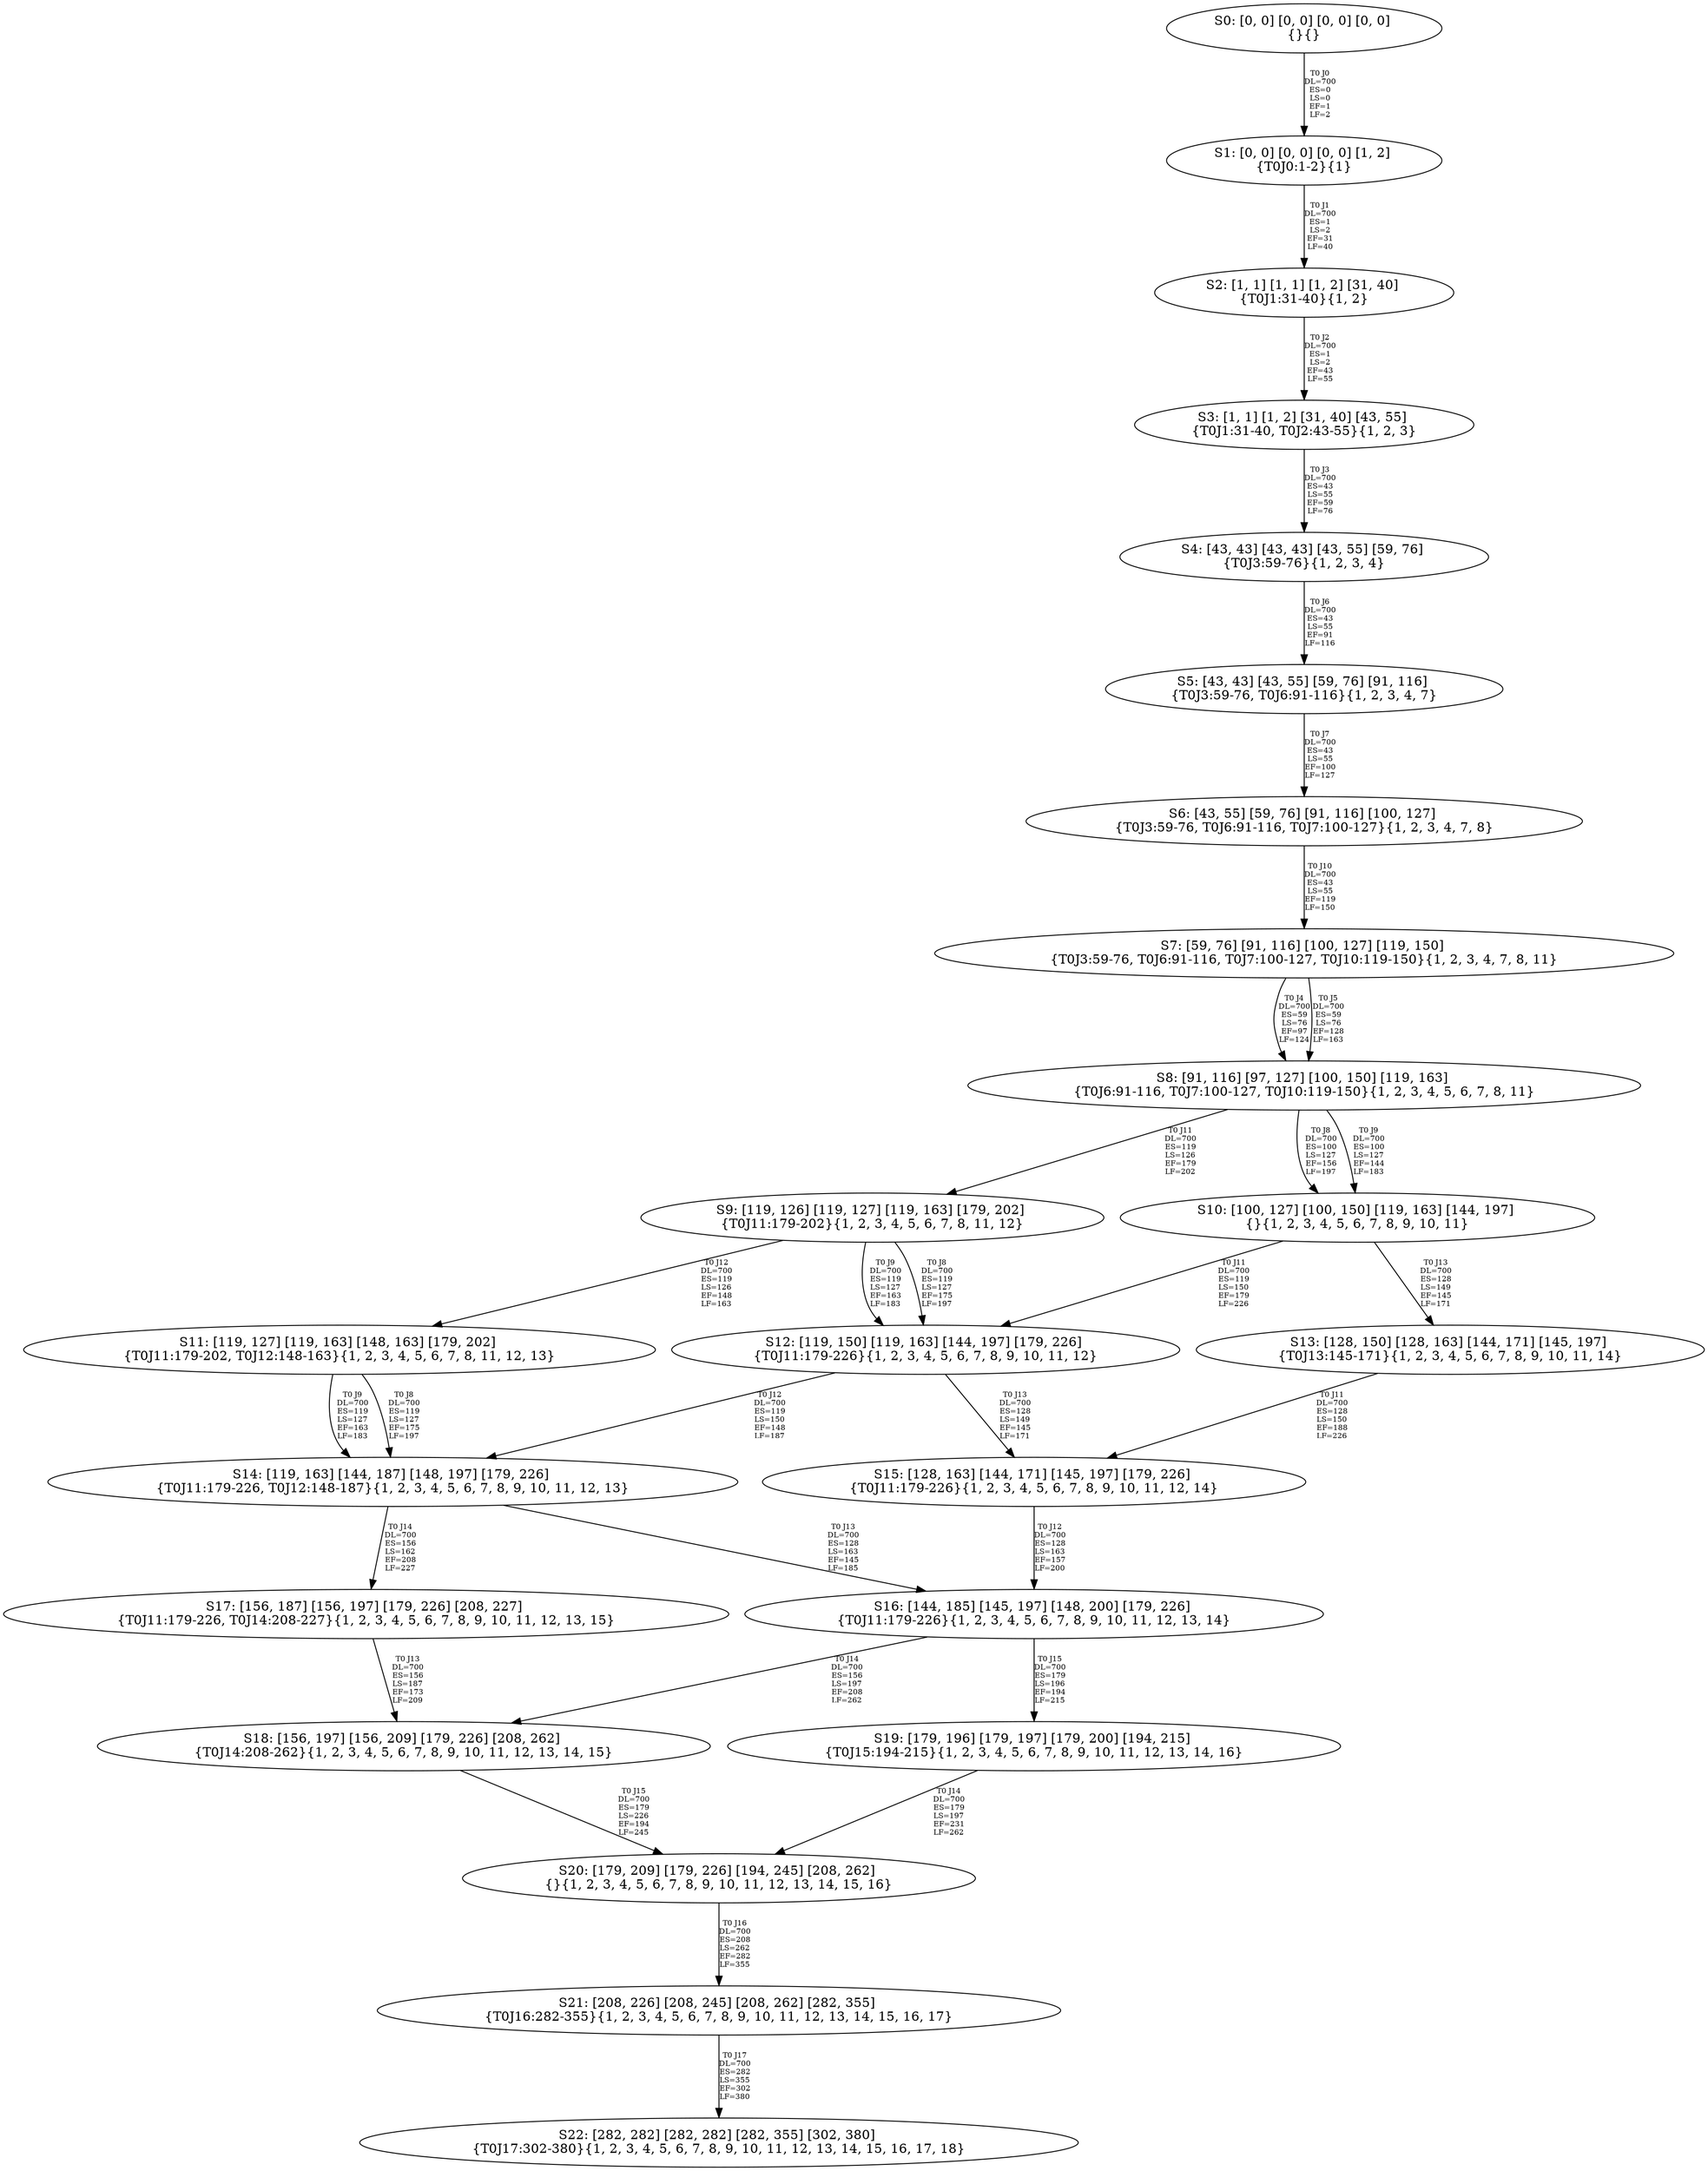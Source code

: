 digraph {
	S0[label="S0: [0, 0] [0, 0] [0, 0] [0, 0] \n{}{}"];
	S1[label="S1: [0, 0] [0, 0] [0, 0] [1, 2] \n{T0J0:1-2}{1}"];
	S2[label="S2: [1, 1] [1, 1] [1, 2] [31, 40] \n{T0J1:31-40}{1, 2}"];
	S3[label="S3: [1, 1] [1, 2] [31, 40] [43, 55] \n{T0J1:31-40, T0J2:43-55}{1, 2, 3}"];
	S4[label="S4: [43, 43] [43, 43] [43, 55] [59, 76] \n{T0J3:59-76}{1, 2, 3, 4}"];
	S5[label="S5: [43, 43] [43, 55] [59, 76] [91, 116] \n{T0J3:59-76, T0J6:91-116}{1, 2, 3, 4, 7}"];
	S6[label="S6: [43, 55] [59, 76] [91, 116] [100, 127] \n{T0J3:59-76, T0J6:91-116, T0J7:100-127}{1, 2, 3, 4, 7, 8}"];
	S7[label="S7: [59, 76] [91, 116] [100, 127] [119, 150] \n{T0J3:59-76, T0J6:91-116, T0J7:100-127, T0J10:119-150}{1, 2, 3, 4, 7, 8, 11}"];
	S8[label="S8: [91, 116] [97, 127] [100, 150] [119, 163] \n{T0J6:91-116, T0J7:100-127, T0J10:119-150}{1, 2, 3, 4, 5, 6, 7, 8, 11}"];
	S9[label="S9: [119, 126] [119, 127] [119, 163] [179, 202] \n{T0J11:179-202}{1, 2, 3, 4, 5, 6, 7, 8, 11, 12}"];
	S10[label="S10: [100, 127] [100, 150] [119, 163] [144, 197] \n{}{1, 2, 3, 4, 5, 6, 7, 8, 9, 10, 11}"];
	S11[label="S11: [119, 127] [119, 163] [148, 163] [179, 202] \n{T0J11:179-202, T0J12:148-163}{1, 2, 3, 4, 5, 6, 7, 8, 11, 12, 13}"];
	S12[label="S12: [119, 150] [119, 163] [144, 197] [179, 226] \n{T0J11:179-226}{1, 2, 3, 4, 5, 6, 7, 8, 9, 10, 11, 12}"];
	S13[label="S13: [128, 150] [128, 163] [144, 171] [145, 197] \n{T0J13:145-171}{1, 2, 3, 4, 5, 6, 7, 8, 9, 10, 11, 14}"];
	S14[label="S14: [119, 163] [144, 187] [148, 197] [179, 226] \n{T0J11:179-226, T0J12:148-187}{1, 2, 3, 4, 5, 6, 7, 8, 9, 10, 11, 12, 13}"];
	S15[label="S15: [128, 163] [144, 171] [145, 197] [179, 226] \n{T0J11:179-226}{1, 2, 3, 4, 5, 6, 7, 8, 9, 10, 11, 12, 14}"];
	S16[label="S16: [144, 185] [145, 197] [148, 200] [179, 226] \n{T0J11:179-226}{1, 2, 3, 4, 5, 6, 7, 8, 9, 10, 11, 12, 13, 14}"];
	S17[label="S17: [156, 187] [156, 197] [179, 226] [208, 227] \n{T0J11:179-226, T0J14:208-227}{1, 2, 3, 4, 5, 6, 7, 8, 9, 10, 11, 12, 13, 15}"];
	S18[label="S18: [156, 197] [156, 209] [179, 226] [208, 262] \n{T0J14:208-262}{1, 2, 3, 4, 5, 6, 7, 8, 9, 10, 11, 12, 13, 14, 15}"];
	S19[label="S19: [179, 196] [179, 197] [179, 200] [194, 215] \n{T0J15:194-215}{1, 2, 3, 4, 5, 6, 7, 8, 9, 10, 11, 12, 13, 14, 16}"];
	S20[label="S20: [179, 209] [179, 226] [194, 245] [208, 262] \n{}{1, 2, 3, 4, 5, 6, 7, 8, 9, 10, 11, 12, 13, 14, 15, 16}"];
	S21[label="S21: [208, 226] [208, 245] [208, 262] [282, 355] \n{T0J16:282-355}{1, 2, 3, 4, 5, 6, 7, 8, 9, 10, 11, 12, 13, 14, 15, 16, 17}"];
	S22[label="S22: [282, 282] [282, 282] [282, 355] [302, 380] \n{T0J17:302-380}{1, 2, 3, 4, 5, 6, 7, 8, 9, 10, 11, 12, 13, 14, 15, 16, 17, 18}"];
	S0 -> S1[label="T0 J0\nDL=700\nES=0\nLS=0\nEF=1\nLF=2",fontsize=8];
	S1 -> S2[label="T0 J1\nDL=700\nES=1\nLS=2\nEF=31\nLF=40",fontsize=8];
	S2 -> S3[label="T0 J2\nDL=700\nES=1\nLS=2\nEF=43\nLF=55",fontsize=8];
	S3 -> S4[label="T0 J3\nDL=700\nES=43\nLS=55\nEF=59\nLF=76",fontsize=8];
	S4 -> S5[label="T0 J6\nDL=700\nES=43\nLS=55\nEF=91\nLF=116",fontsize=8];
	S5 -> S6[label="T0 J7\nDL=700\nES=43\nLS=55\nEF=100\nLF=127",fontsize=8];
	S6 -> S7[label="T0 J10\nDL=700\nES=43\nLS=55\nEF=119\nLF=150",fontsize=8];
	S7 -> S8[label="T0 J4\nDL=700\nES=59\nLS=76\nEF=97\nLF=124",fontsize=8];
	S7 -> S8[label="T0 J5\nDL=700\nES=59\nLS=76\nEF=128\nLF=163",fontsize=8];
	S8 -> S10[label="T0 J8\nDL=700\nES=100\nLS=127\nEF=156\nLF=197",fontsize=8];
	S8 -> S10[label="T0 J9\nDL=700\nES=100\nLS=127\nEF=144\nLF=183",fontsize=8];
	S8 -> S9[label="T0 J11\nDL=700\nES=119\nLS=126\nEF=179\nLF=202",fontsize=8];
	S9 -> S12[label="T0 J8\nDL=700\nES=119\nLS=127\nEF=175\nLF=197",fontsize=8];
	S9 -> S12[label="T0 J9\nDL=700\nES=119\nLS=127\nEF=163\nLF=183",fontsize=8];
	S9 -> S11[label="T0 J12\nDL=700\nES=119\nLS=126\nEF=148\nLF=163",fontsize=8];
	S10 -> S12[label="T0 J11\nDL=700\nES=119\nLS=150\nEF=179\nLF=226",fontsize=8];
	S10 -> S13[label="T0 J13\nDL=700\nES=128\nLS=149\nEF=145\nLF=171",fontsize=8];
	S11 -> S14[label="T0 J8\nDL=700\nES=119\nLS=127\nEF=175\nLF=197",fontsize=8];
	S11 -> S14[label="T0 J9\nDL=700\nES=119\nLS=127\nEF=163\nLF=183",fontsize=8];
	S12 -> S14[label="T0 J12\nDL=700\nES=119\nLS=150\nEF=148\nLF=187",fontsize=8];
	S12 -> S15[label="T0 J13\nDL=700\nES=128\nLS=149\nEF=145\nLF=171",fontsize=8];
	S13 -> S15[label="T0 J11\nDL=700\nES=128\nLS=150\nEF=188\nLF=226",fontsize=8];
	S14 -> S16[label="T0 J13\nDL=700\nES=128\nLS=163\nEF=145\nLF=185",fontsize=8];
	S14 -> S17[label="T0 J14\nDL=700\nES=156\nLS=162\nEF=208\nLF=227",fontsize=8];
	S15 -> S16[label="T0 J12\nDL=700\nES=128\nLS=163\nEF=157\nLF=200",fontsize=8];
	S16 -> S18[label="T0 J14\nDL=700\nES=156\nLS=197\nEF=208\nLF=262",fontsize=8];
	S16 -> S19[label="T0 J15\nDL=700\nES=179\nLS=196\nEF=194\nLF=215",fontsize=8];
	S17 -> S18[label="T0 J13\nDL=700\nES=156\nLS=187\nEF=173\nLF=209",fontsize=8];
	S18 -> S20[label="T0 J15\nDL=700\nES=179\nLS=226\nEF=194\nLF=245",fontsize=8];
	S19 -> S20[label="T0 J14\nDL=700\nES=179\nLS=197\nEF=231\nLF=262",fontsize=8];
	S20 -> S21[label="T0 J16\nDL=700\nES=208\nLS=262\nEF=282\nLF=355",fontsize=8];
	S21 -> S22[label="T0 J17\nDL=700\nES=282\nLS=355\nEF=302\nLF=380",fontsize=8];
}
